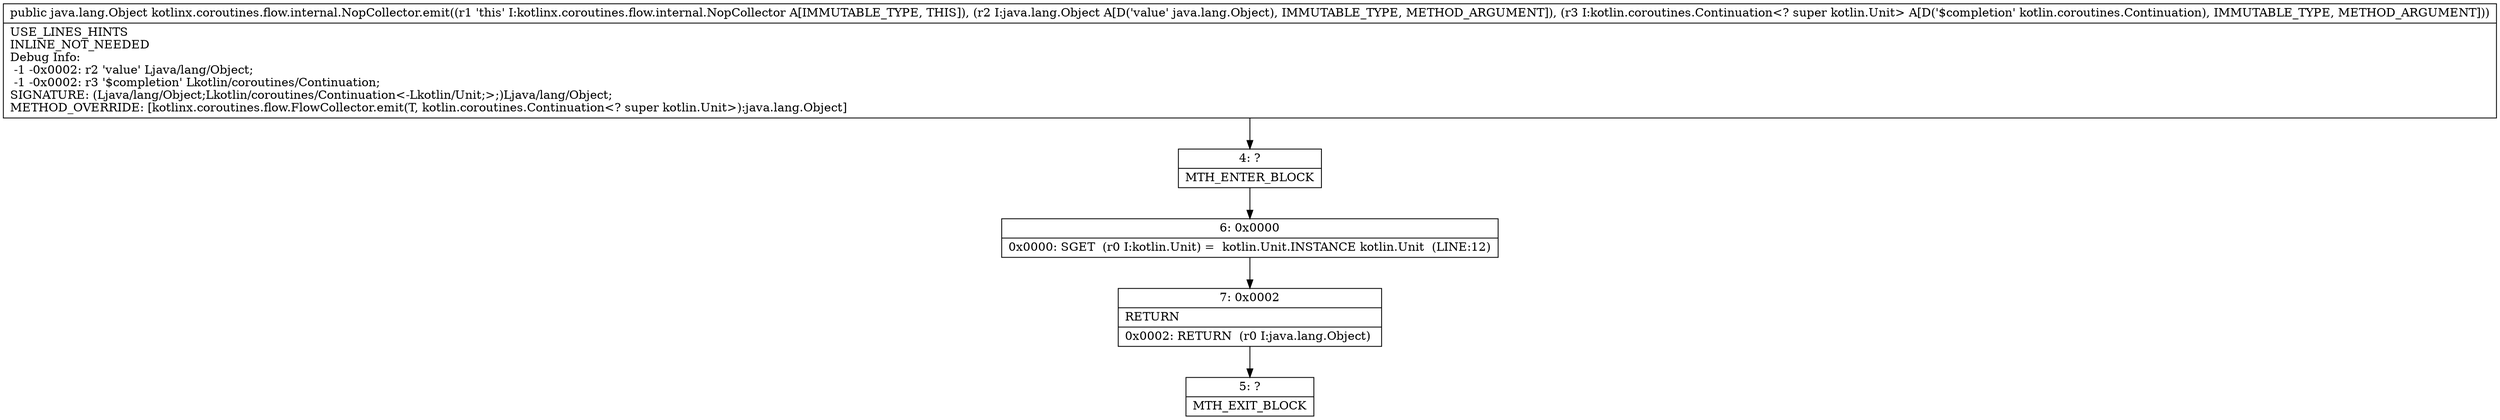 digraph "CFG forkotlinx.coroutines.flow.internal.NopCollector.emit(Ljava\/lang\/Object;Lkotlin\/coroutines\/Continuation;)Ljava\/lang\/Object;" {
Node_4 [shape=record,label="{4\:\ ?|MTH_ENTER_BLOCK\l}"];
Node_6 [shape=record,label="{6\:\ 0x0000|0x0000: SGET  (r0 I:kotlin.Unit) =  kotlin.Unit.INSTANCE kotlin.Unit  (LINE:12)\l}"];
Node_7 [shape=record,label="{7\:\ 0x0002|RETURN\l|0x0002: RETURN  (r0 I:java.lang.Object) \l}"];
Node_5 [shape=record,label="{5\:\ ?|MTH_EXIT_BLOCK\l}"];
MethodNode[shape=record,label="{public java.lang.Object kotlinx.coroutines.flow.internal.NopCollector.emit((r1 'this' I:kotlinx.coroutines.flow.internal.NopCollector A[IMMUTABLE_TYPE, THIS]), (r2 I:java.lang.Object A[D('value' java.lang.Object), IMMUTABLE_TYPE, METHOD_ARGUMENT]), (r3 I:kotlin.coroutines.Continuation\<? super kotlin.Unit\> A[D('$completion' kotlin.coroutines.Continuation), IMMUTABLE_TYPE, METHOD_ARGUMENT]))  | USE_LINES_HINTS\lINLINE_NOT_NEEDED\lDebug Info:\l  \-1 \-0x0002: r2 'value' Ljava\/lang\/Object;\l  \-1 \-0x0002: r3 '$completion' Lkotlin\/coroutines\/Continuation;\lSIGNATURE: (Ljava\/lang\/Object;Lkotlin\/coroutines\/Continuation\<\-Lkotlin\/Unit;\>;)Ljava\/lang\/Object;\lMETHOD_OVERRIDE: [kotlinx.coroutines.flow.FlowCollector.emit(T, kotlin.coroutines.Continuation\<? super kotlin.Unit\>):java.lang.Object]\l}"];
MethodNode -> Node_4;Node_4 -> Node_6;
Node_6 -> Node_7;
Node_7 -> Node_5;
}

